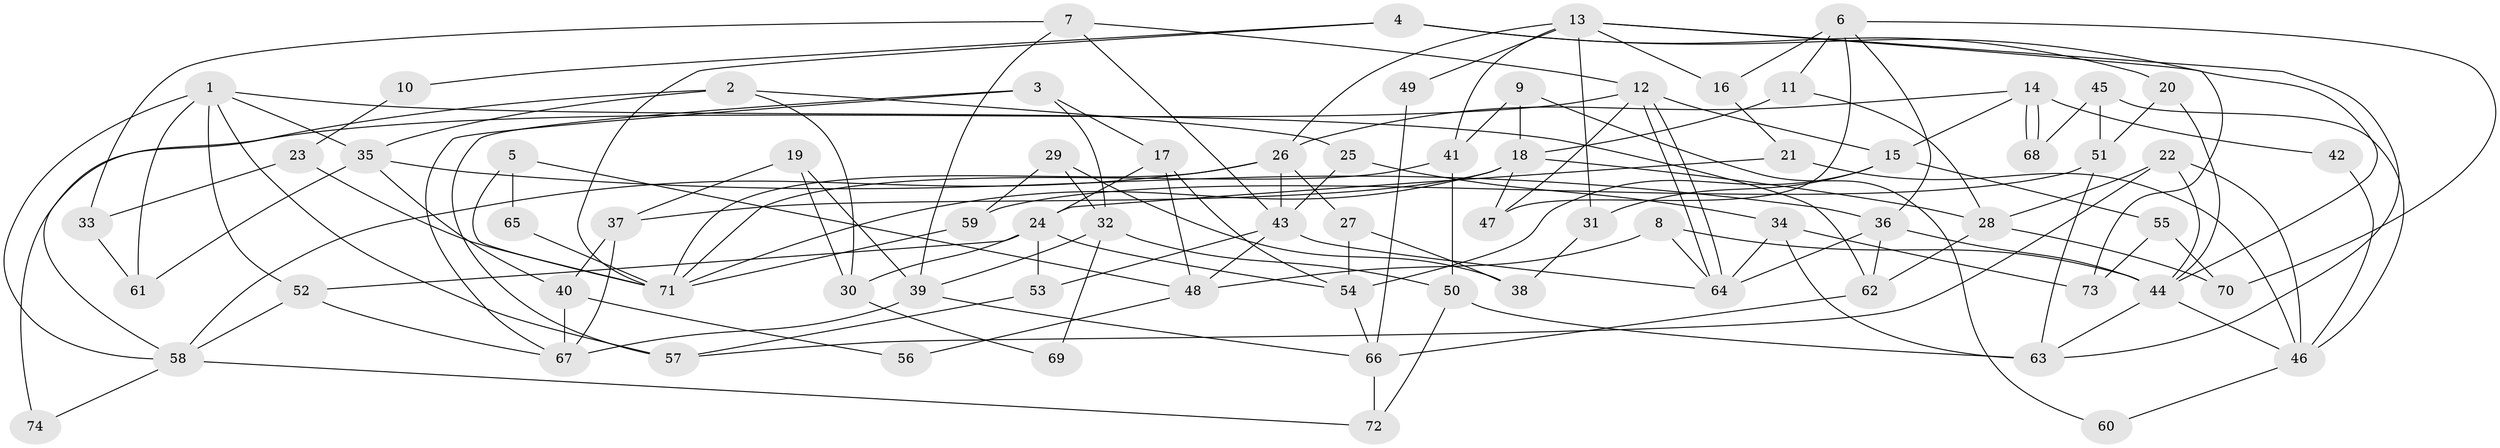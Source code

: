 // coarse degree distribution, {4: 0.24324324324324326, 5: 0.24324324324324326, 3: 0.10810810810810811, 8: 0.02702702702702703, 7: 0.16216216216216217, 2: 0.16216216216216217, 6: 0.02702702702702703, 11: 0.02702702702702703}
// Generated by graph-tools (version 1.1) at 2025/53/03/04/25 21:53:38]
// undirected, 74 vertices, 148 edges
graph export_dot {
graph [start="1"]
  node [color=gray90,style=filled];
  1;
  2;
  3;
  4;
  5;
  6;
  7;
  8;
  9;
  10;
  11;
  12;
  13;
  14;
  15;
  16;
  17;
  18;
  19;
  20;
  21;
  22;
  23;
  24;
  25;
  26;
  27;
  28;
  29;
  30;
  31;
  32;
  33;
  34;
  35;
  36;
  37;
  38;
  39;
  40;
  41;
  42;
  43;
  44;
  45;
  46;
  47;
  48;
  49;
  50;
  51;
  52;
  53;
  54;
  55;
  56;
  57;
  58;
  59;
  60;
  61;
  62;
  63;
  64;
  65;
  66;
  67;
  68;
  69;
  70;
  71;
  72;
  73;
  74;
  1 -- 57;
  1 -- 62;
  1 -- 35;
  1 -- 52;
  1 -- 58;
  1 -- 61;
  2 -- 35;
  2 -- 58;
  2 -- 25;
  2 -- 30;
  3 -- 32;
  3 -- 67;
  3 -- 17;
  3 -- 57;
  4 -- 44;
  4 -- 71;
  4 -- 10;
  4 -- 20;
  5 -- 71;
  5 -- 48;
  5 -- 65;
  6 -- 16;
  6 -- 36;
  6 -- 11;
  6 -- 47;
  6 -- 70;
  7 -- 12;
  7 -- 43;
  7 -- 33;
  7 -- 39;
  8 -- 44;
  8 -- 48;
  8 -- 64;
  9 -- 41;
  9 -- 18;
  9 -- 60;
  10 -- 23;
  11 -- 18;
  11 -- 28;
  12 -- 15;
  12 -- 64;
  12 -- 64;
  12 -- 47;
  12 -- 74;
  13 -- 63;
  13 -- 26;
  13 -- 16;
  13 -- 31;
  13 -- 41;
  13 -- 49;
  13 -- 73;
  14 -- 68;
  14 -- 68;
  14 -- 26;
  14 -- 15;
  14 -- 42;
  15 -- 55;
  15 -- 31;
  15 -- 54;
  16 -- 21;
  17 -- 54;
  17 -- 24;
  17 -- 48;
  18 -- 28;
  18 -- 47;
  18 -- 37;
  18 -- 71;
  19 -- 39;
  19 -- 37;
  19 -- 30;
  20 -- 44;
  20 -- 51;
  21 -- 24;
  21 -- 46;
  22 -- 57;
  22 -- 44;
  22 -- 28;
  22 -- 46;
  23 -- 33;
  23 -- 71;
  24 -- 30;
  24 -- 52;
  24 -- 53;
  24 -- 54;
  25 -- 43;
  25 -- 34;
  26 -- 58;
  26 -- 71;
  26 -- 27;
  26 -- 43;
  27 -- 54;
  27 -- 38;
  28 -- 62;
  28 -- 70;
  29 -- 59;
  29 -- 38;
  29 -- 32;
  30 -- 69;
  31 -- 38;
  32 -- 39;
  32 -- 50;
  32 -- 69;
  33 -- 61;
  34 -- 64;
  34 -- 63;
  34 -- 73;
  35 -- 36;
  35 -- 40;
  35 -- 61;
  36 -- 64;
  36 -- 62;
  36 -- 44;
  37 -- 40;
  37 -- 67;
  39 -- 67;
  39 -- 66;
  40 -- 67;
  40 -- 56;
  41 -- 50;
  41 -- 71;
  42 -- 46;
  43 -- 64;
  43 -- 48;
  43 -- 53;
  44 -- 63;
  44 -- 46;
  45 -- 46;
  45 -- 51;
  45 -- 68;
  46 -- 60;
  48 -- 56;
  49 -- 66;
  50 -- 72;
  50 -- 63;
  51 -- 63;
  51 -- 59;
  52 -- 58;
  52 -- 67;
  53 -- 57;
  54 -- 66;
  55 -- 73;
  55 -- 70;
  58 -- 72;
  58 -- 74;
  59 -- 71;
  62 -- 66;
  65 -- 71;
  66 -- 72;
}
